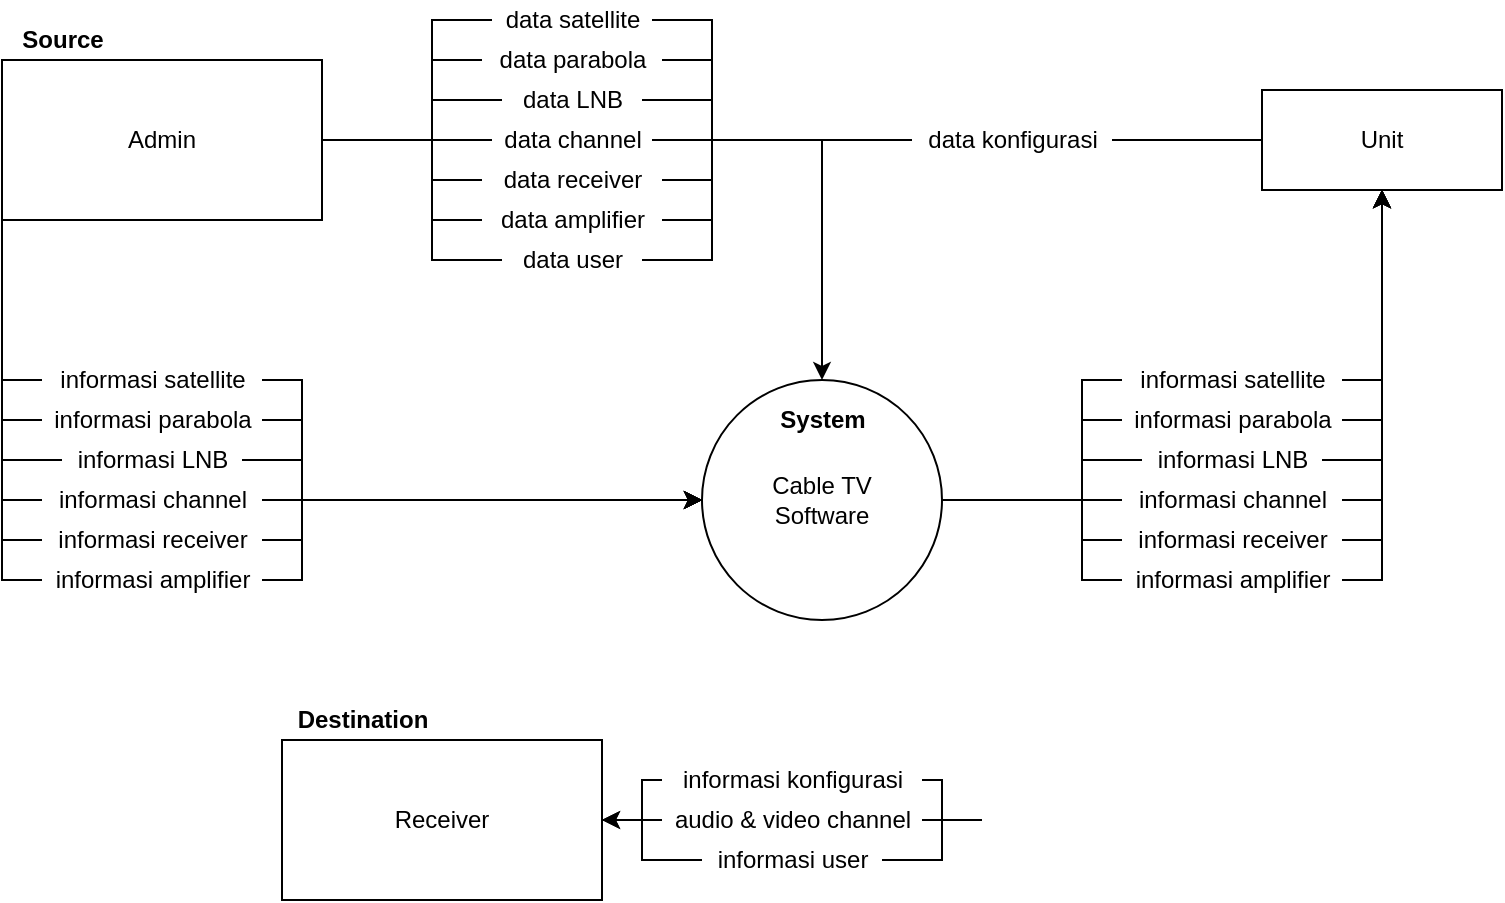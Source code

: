 <mxfile version="17.5.1" type="github" pages="2"><diagram id="TnXa3KnWxFXh0pdOAn4i" name="DFD"><mxGraphModel dx="1038" dy="579" grid="1" gridSize="10" guides="1" tooltips="1" connect="1" arrows="1" fold="1" page="1" pageScale="1" pageWidth="1500" pageHeight="1500" math="0" shadow="0"><root><mxCell id="0"/><mxCell id="1" parent="0"/><mxCell id="nPiBsg3j6ooxEp2d0kpR-13" value="" style="edgeStyle=elbowEdgeStyle;rounded=0;orthogonalLoop=1;jettySize=auto;html=1;endArrow=none;endFill=0;exitX=1;exitY=0.5;exitDx=0;exitDy=0;" parent="1" source="qv4wmS-5H9IQabFGNiRc-1" target="nPiBsg3j6ooxEp2d0kpR-12" edge="1"><mxGeometry relative="1" as="geometry"><mxPoint x="870" y="750" as="sourcePoint"/><Array as="points"><mxPoint x="900" y="740"/><mxPoint x="890" y="750"/></Array></mxGeometry></mxCell><mxCell id="nPiBsg3j6ooxEp2d0kpR-22" style="edgeStyle=elbowEdgeStyle;rounded=0;orthogonalLoop=1;jettySize=auto;html=1;endArrow=none;endFill=0;" parent="1" target="LUY2C_VmvQBBFvrs0dwJ-114" edge="1"><mxGeometry relative="1" as="geometry"><mxPoint x="820" y="740" as="sourcePoint"/><Array as="points"><mxPoint x="890" y="720"/></Array></mxGeometry></mxCell><mxCell id="nPiBsg3j6ooxEp2d0kpR-23" style="edgeStyle=elbowEdgeStyle;rounded=0;orthogonalLoop=1;jettySize=auto;html=1;exitX=1;exitY=0.5;exitDx=0;exitDy=0;endArrow=none;endFill=0;" parent="1" source="qv4wmS-5H9IQabFGNiRc-1" target="LUY2C_VmvQBBFvrs0dwJ-112" edge="1"><mxGeometry relative="1" as="geometry"><mxPoint x="870" y="750" as="sourcePoint"/><Array as="points"><mxPoint x="890" y="730"/></Array></mxGeometry></mxCell><mxCell id="nPiBsg3j6ooxEp2d0kpR-24" style="edgeStyle=elbowEdgeStyle;rounded=0;orthogonalLoop=1;jettySize=auto;html=1;exitX=1;exitY=0.5;exitDx=0;exitDy=0;endArrow=none;endFill=0;" parent="1" source="qv4wmS-5H9IQabFGNiRc-1" target="LUY2C_VmvQBBFvrs0dwJ-111" edge="1"><mxGeometry relative="1" as="geometry"><mxPoint x="870" y="750" as="sourcePoint"/><Array as="points"><mxPoint x="890" y="720"/><mxPoint x="890" y="730"/></Array></mxGeometry></mxCell><mxCell id="nPiBsg3j6ooxEp2d0kpR-25" style="edgeStyle=elbowEdgeStyle;rounded=0;orthogonalLoop=1;jettySize=auto;html=1;exitX=1;exitY=0.5;exitDx=0;exitDy=0;endArrow=none;endFill=0;" parent="1" source="qv4wmS-5H9IQabFGNiRc-1" target="LUY2C_VmvQBBFvrs0dwJ-110" edge="1"><mxGeometry relative="1" as="geometry"><mxPoint x="870" y="750" as="sourcePoint"/><Array as="points"><mxPoint x="890" y="760"/></Array></mxGeometry></mxCell><mxCell id="nPiBsg3j6ooxEp2d0kpR-26" style="edgeStyle=elbowEdgeStyle;rounded=0;orthogonalLoop=1;jettySize=auto;html=1;exitX=1;exitY=0.5;exitDx=0;exitDy=0;endArrow=none;endFill=0;" parent="1" source="qv4wmS-5H9IQabFGNiRc-1" target="LUY2C_VmvQBBFvrs0dwJ-113" edge="1"><mxGeometry relative="1" as="geometry"><mxPoint x="870" y="750" as="sourcePoint"/><Array as="points"><mxPoint x="890" y="780"/><mxPoint x="890" y="770"/></Array></mxGeometry></mxCell><mxCell id="nPiBsg3j6ooxEp2d0kpR-34" style="edgeStyle=elbowEdgeStyle;rounded=0;orthogonalLoop=1;jettySize=auto;html=1;exitX=0;exitY=0.5;exitDx=0;exitDy=0;endArrow=none;endFill=0;" parent="1" target="nPiBsg3j6ooxEp2d0kpR-29" edge="1"><mxGeometry relative="1" as="geometry"><mxPoint x="840" y="900" as="sourcePoint"/></mxGeometry></mxCell><mxCell id="nPiBsg3j6ooxEp2d0kpR-47" style="edgeStyle=elbowEdgeStyle;rounded=0;orthogonalLoop=1;jettySize=auto;html=1;exitX=0;exitY=0.5;exitDx=0;exitDy=0;endArrow=none;endFill=0;" parent="1" target="nPiBsg3j6ooxEp2d0kpR-44" edge="1"><mxGeometry relative="1" as="geometry"><Array as="points"><mxPoint x="820" y="880"/></Array><mxPoint x="840" y="900" as="sourcePoint"/></mxGeometry></mxCell><mxCell id="qv4wmS-5H9IQabFGNiRc-1" value="Cable TV&lt;br&gt;Software" style="ellipse;whiteSpace=wrap;html=1;aspect=fixed;" parent="1" vertex="1"><mxGeometry x="700" y="680" width="120" height="120" as="geometry"/></mxCell><mxCell id="LUY2C_VmvQBBFvrs0dwJ-45" style="edgeStyle=orthogonalEdgeStyle;rounded=0;orthogonalLoop=1;jettySize=auto;html=1;exitX=1;exitY=0.5;exitDx=0;exitDy=0;endArrow=none;endFill=0;" parent="1" source="qv4wmS-5H9IQabFGNiRc-4" target="LUY2C_VmvQBBFvrs0dwJ-17" edge="1"><mxGeometry relative="1" as="geometry"><Array as="points"><mxPoint x="565" y="560"/><mxPoint x="565" y="580"/></Array></mxGeometry></mxCell><mxCell id="qv4wmS-5H9IQabFGNiRc-4" value="Admin" style="rounded=0;whiteSpace=wrap;html=1;" parent="1" vertex="1"><mxGeometry x="350" y="520" width="160" height="80" as="geometry"/></mxCell><mxCell id="LUY2C_VmvQBBFvrs0dwJ-80" value="" style="edgeStyle=elbowEdgeStyle;rounded=0;orthogonalLoop=1;jettySize=auto;html=1;endArrow=none;endFill=0;" parent="1" source="LUY2C_VmvQBBFvrs0dwJ-3" edge="1"><mxGeometry relative="1" as="geometry"><mxPoint x="760" y="560" as="targetPoint"/><Array as="points"><mxPoint x="705" y="560"/><mxPoint x="785" y="590"/></Array></mxGeometry></mxCell><mxCell id="LUY2C_VmvQBBFvrs0dwJ-3" value="data channel" style="text;html=1;align=center;verticalAlign=middle;resizable=0;points=[];autosize=1;strokeColor=none;fillColor=none;" parent="1" vertex="1"><mxGeometry x="595" y="550" width="80" height="20" as="geometry"/></mxCell><mxCell id="LUY2C_VmvQBBFvrs0dwJ-9" value="" style="edgeStyle=orthogonalEdgeStyle;rounded=0;orthogonalLoop=1;jettySize=auto;html=1;exitX=1;exitY=0.5;exitDx=0;exitDy=0;entryX=0;entryY=0.5;entryDx=0;entryDy=0;endArrow=none;" parent="1" source="qv4wmS-5H9IQabFGNiRc-4" target="LUY2C_VmvQBBFvrs0dwJ-3" edge="1"><mxGeometry relative="1" as="geometry"><mxPoint x="585" y="560" as="sourcePoint"/><mxPoint x="815.0" y="560" as="targetPoint"/><Array as="points"><mxPoint x="565" y="560"/><mxPoint x="565" y="560"/></Array></mxGeometry></mxCell><mxCell id="LUY2C_VmvQBBFvrs0dwJ-14" value="Unit" style="whiteSpace=wrap;html=1;" parent="1" vertex="1"><mxGeometry x="980" y="535" width="120" height="50" as="geometry"/></mxCell><mxCell id="LUY2C_VmvQBBFvrs0dwJ-84" style="edgeStyle=elbowEdgeStyle;rounded=0;orthogonalLoop=1;jettySize=auto;html=1;endArrow=none;endFill=0;" parent="1" source="LUY2C_VmvQBBFvrs0dwJ-17" edge="1"><mxGeometry relative="1" as="geometry"><mxPoint x="760" y="560" as="targetPoint"/><Array as="points"><mxPoint x="705" y="580"/><mxPoint x="785" y="620"/></Array></mxGeometry></mxCell><mxCell id="LUY2C_VmvQBBFvrs0dwJ-17" value="data receiver" style="text;html=1;align=center;verticalAlign=middle;resizable=0;points=[];autosize=1;strokeColor=none;fillColor=none;" parent="1" vertex="1"><mxGeometry x="590" y="570" width="90" height="20" as="geometry"/></mxCell><mxCell id="LUY2C_VmvQBBFvrs0dwJ-83" style="edgeStyle=elbowEdgeStyle;rounded=0;orthogonalLoop=1;jettySize=auto;html=1;endArrow=none;endFill=0;" parent="1" source="LUY2C_VmvQBBFvrs0dwJ-20" edge="1"><mxGeometry relative="1" as="geometry"><mxPoint x="755" y="560" as="targetPoint"/><Array as="points"><mxPoint x="705" y="600"/><mxPoint x="785" y="630"/></Array></mxGeometry></mxCell><mxCell id="LUY2C_VmvQBBFvrs0dwJ-20" value="data amplifier" style="text;html=1;align=center;verticalAlign=middle;resizable=0;points=[];autosize=1;strokeColor=none;fillColor=none;" parent="1" vertex="1"><mxGeometry x="590" y="590" width="90" height="20" as="geometry"/></mxCell><mxCell id="LUY2C_VmvQBBFvrs0dwJ-82" style="edgeStyle=elbowEdgeStyle;rounded=0;orthogonalLoop=1;jettySize=auto;html=1;endArrow=none;endFill=0;" parent="1" edge="1"><mxGeometry relative="1" as="geometry"><mxPoint x="670" y="620" as="sourcePoint"/><mxPoint x="725" y="560" as="targetPoint"/><Array as="points"><mxPoint x="705" y="620"/><mxPoint x="785" y="620"/></Array></mxGeometry></mxCell><mxCell id="LUY2C_VmvQBBFvrs0dwJ-23" value="data user" style="text;html=1;align=center;verticalAlign=middle;resizable=0;points=[];autosize=1;strokeColor=none;fillColor=none;" parent="1" vertex="1"><mxGeometry x="600" y="610" width="70" height="20" as="geometry"/></mxCell><mxCell id="LUY2C_VmvQBBFvrs0dwJ-85" style="edgeStyle=elbowEdgeStyle;rounded=0;orthogonalLoop=1;jettySize=auto;html=1;endArrow=none;endFill=0;" parent="1" source="LUY2C_VmvQBBFvrs0dwJ-26" edge="1"><mxGeometry relative="1" as="geometry"><mxPoint x="745" y="560" as="targetPoint"/><Array as="points"><mxPoint x="705" y="560"/><mxPoint x="695" y="540"/><mxPoint x="705" y="550"/><mxPoint x="785" y="640"/></Array></mxGeometry></mxCell><mxCell id="LUY2C_VmvQBBFvrs0dwJ-26" value="data LNB" style="text;html=1;align=center;verticalAlign=middle;resizable=0;points=[];autosize=1;strokeColor=none;fillColor=none;" parent="1" vertex="1"><mxGeometry x="600" y="530" width="70" height="20" as="geometry"/></mxCell><mxCell id="LUY2C_VmvQBBFvrs0dwJ-27" value="" style="edgeStyle=orthogonalEdgeStyle;rounded=0;orthogonalLoop=1;jettySize=auto;html=1;entryX=0;entryY=0.5;entryDx=0;entryDy=0;endArrow=none;exitX=1;exitY=0.5;exitDx=0;exitDy=0;" parent="1" source="qv4wmS-5H9IQabFGNiRc-4" target="LUY2C_VmvQBBFvrs0dwJ-26" edge="1"><mxGeometry relative="1" as="geometry"><mxPoint x="605" y="540" as="sourcePoint"/><mxPoint x="815.0" y="540" as="targetPoint"/><Array as="points"><mxPoint x="565" y="560"/><mxPoint x="565" y="540"/></Array></mxGeometry></mxCell><mxCell id="LUY2C_VmvQBBFvrs0dwJ-86" style="edgeStyle=elbowEdgeStyle;rounded=0;orthogonalLoop=1;jettySize=auto;html=1;endArrow=none;endFill=0;" parent="1" source="LUY2C_VmvQBBFvrs0dwJ-29" edge="1"><mxGeometry relative="1" as="geometry"><mxPoint x="735" y="560" as="targetPoint"/><Array as="points"><mxPoint x="705" y="520"/><mxPoint x="705" y="530"/><mxPoint x="695" y="520"/><mxPoint x="705" y="530"/><mxPoint x="785" y="650"/></Array></mxGeometry></mxCell><mxCell id="LUY2C_VmvQBBFvrs0dwJ-29" value="data parabola" style="text;html=1;align=center;verticalAlign=middle;resizable=0;points=[];autosize=1;strokeColor=none;fillColor=none;" parent="1" vertex="1"><mxGeometry x="590" y="510" width="90" height="20" as="geometry"/></mxCell><mxCell id="LUY2C_VmvQBBFvrs0dwJ-30" value="" style="edgeStyle=orthogonalEdgeStyle;rounded=0;orthogonalLoop=1;jettySize=auto;html=1;exitX=1;exitY=0.5;exitDx=0;exitDy=0;entryX=0;entryY=0.5;entryDx=0;entryDy=0;endArrow=none;" parent="1" source="qv4wmS-5H9IQabFGNiRc-4" target="LUY2C_VmvQBBFvrs0dwJ-29" edge="1"><mxGeometry relative="1" as="geometry"><mxPoint x="605" y="520" as="sourcePoint"/><mxPoint x="815.0" y="520" as="targetPoint"/><Array as="points"><mxPoint x="565" y="560"/><mxPoint x="565" y="520"/></Array></mxGeometry></mxCell><mxCell id="nPiBsg3j6ooxEp2d0kpR-30" style="edgeStyle=elbowEdgeStyle;rounded=0;orthogonalLoop=1;jettySize=auto;html=1;endArrow=none;endFill=0;" parent="1" source="LUY2C_VmvQBBFvrs0dwJ-32" edge="1"><mxGeometry relative="1" as="geometry"><mxPoint x="760" y="560" as="targetPoint"/><Array as="points"><mxPoint x="705" y="550"/><mxPoint x="725" y="590"/></Array></mxGeometry></mxCell><mxCell id="LUY2C_VmvQBBFvrs0dwJ-32" value="data satellite" style="text;html=1;align=center;verticalAlign=middle;resizable=0;points=[];autosize=1;strokeColor=none;fillColor=none;" parent="1" vertex="1"><mxGeometry x="595" y="490" width="80" height="20" as="geometry"/></mxCell><mxCell id="LUY2C_VmvQBBFvrs0dwJ-33" value="" style="edgeStyle=orthogonalEdgeStyle;rounded=0;orthogonalLoop=1;jettySize=auto;html=1;exitX=1;exitY=0.5;exitDx=0;exitDy=0;entryX=0;entryY=0.5;entryDx=0;entryDy=0;endArrow=none;" parent="1" source="qv4wmS-5H9IQabFGNiRc-4" target="LUY2C_VmvQBBFvrs0dwJ-32" edge="1"><mxGeometry relative="1" as="geometry"><mxPoint x="605" y="500" as="sourcePoint"/><mxPoint x="815.0" y="500" as="targetPoint"/><Array as="points"><mxPoint x="565" y="560"/><mxPoint x="565" y="500"/></Array></mxGeometry></mxCell><mxCell id="LUY2C_VmvQBBFvrs0dwJ-37" value="System" style="text;html=1;align=center;verticalAlign=middle;resizable=0;points=[];autosize=1;strokeColor=none;fillColor=none;fontStyle=1" parent="1" vertex="1"><mxGeometry x="730" y="690" width="60" height="20" as="geometry"/></mxCell><mxCell id="LUY2C_VmvQBBFvrs0dwJ-47" style="edgeStyle=orthogonalEdgeStyle;rounded=0;orthogonalLoop=1;jettySize=auto;html=1;exitX=1;exitY=0.5;exitDx=0;exitDy=0;endArrow=none;endFill=0;" parent="1" source="qv4wmS-5H9IQabFGNiRc-4" edge="1"><mxGeometry relative="1" as="geometry"><mxPoint x="600" y="620" as="targetPoint"/><Array as="points"><mxPoint x="565" y="560"/><mxPoint x="565" y="620"/></Array></mxGeometry></mxCell><mxCell id="LUY2C_VmvQBBFvrs0dwJ-46" style="edgeStyle=orthogonalEdgeStyle;rounded=0;orthogonalLoop=1;jettySize=auto;html=1;exitX=1;exitY=0.5;exitDx=0;exitDy=0;endArrow=none;endFill=0;" parent="1" source="qv4wmS-5H9IQabFGNiRc-4" target="LUY2C_VmvQBBFvrs0dwJ-20" edge="1"><mxGeometry relative="1" as="geometry"><Array as="points"><mxPoint x="565" y="560"/><mxPoint x="565" y="600"/></Array></mxGeometry></mxCell><mxCell id="LUY2C_VmvQBBFvrs0dwJ-74" value="" style="edgeStyle=elbowEdgeStyle;rounded=0;orthogonalLoop=1;jettySize=auto;html=1;endArrow=classic;endFill=1;entryX=0.5;entryY=0;entryDx=0;entryDy=0;" parent="1" source="LUY2C_VmvQBBFvrs0dwJ-52" target="qv4wmS-5H9IQabFGNiRc-1" edge="1"><mxGeometry relative="1" as="geometry"><Array as="points"><mxPoint x="760" y="560"/><mxPoint x="760" y="610"/><mxPoint x="760" y="610"/><mxPoint x="760" y="570"/></Array></mxGeometry></mxCell><mxCell id="nPiBsg3j6ooxEp2d0kpR-3" value="" style="edgeStyle=elbowEdgeStyle;rounded=0;orthogonalLoop=1;jettySize=auto;html=1;endArrow=none;endFill=0;" parent="1" source="LUY2C_VmvQBBFvrs0dwJ-52" target="LUY2C_VmvQBBFvrs0dwJ-14" edge="1"><mxGeometry relative="1" as="geometry"/></mxCell><mxCell id="LUY2C_VmvQBBFvrs0dwJ-52" value="data konfigurasi" style="text;html=1;align=center;verticalAlign=middle;resizable=0;points=[];autosize=1;strokeColor=none;fillColor=none;" parent="1" vertex="1"><mxGeometry x="805" y="550" width="100" height="20" as="geometry"/></mxCell><mxCell id="LUY2C_VmvQBBFvrs0dwJ-64" value="Receiver" style="whiteSpace=wrap;html=1;" parent="1" vertex="1"><mxGeometry x="490" y="860" width="160" height="80" as="geometry"/></mxCell><mxCell id="LUY2C_VmvQBBFvrs0dwJ-66" value="Source" style="text;html=1;align=center;verticalAlign=middle;resizable=0;points=[];autosize=1;strokeColor=none;fillColor=none;fontStyle=1" parent="1" vertex="1"><mxGeometry x="350" y="500" width="60" height="20" as="geometry"/></mxCell><mxCell id="LUY2C_VmvQBBFvrs0dwJ-67" value="Destination&lt;br&gt;" style="text;html=1;align=center;verticalAlign=middle;resizable=0;points=[];autosize=1;strokeColor=none;fillColor=none;fontStyle=1" parent="1" vertex="1"><mxGeometry x="490" y="840" width="80" height="20" as="geometry"/></mxCell><mxCell id="LUY2C_VmvQBBFvrs0dwJ-107" style="edgeStyle=elbowEdgeStyle;rounded=0;orthogonalLoop=1;jettySize=auto;html=1;exitX=0.5;exitY=1;exitDx=0;exitDy=0;endArrow=none;endFill=0;" parent="1" edge="1"><mxGeometry relative="1" as="geometry"><mxPoint x="1040" y="580" as="sourcePoint"/><mxPoint x="1040" y="580" as="targetPoint"/></mxGeometry></mxCell><mxCell id="nPiBsg3j6ooxEp2d0kpR-19" style="edgeStyle=elbowEdgeStyle;rounded=0;orthogonalLoop=1;jettySize=auto;html=1;endArrow=classic;endFill=1;entryX=0.5;entryY=1;entryDx=0;entryDy=0;" parent="1" source="LUY2C_VmvQBBFvrs0dwJ-110" target="LUY2C_VmvQBBFvrs0dwJ-14" edge="1"><mxGeometry relative="1" as="geometry"><mxPoint x="1040" y="590" as="targetPoint"/><Array as="points"><mxPoint x="1040" y="660"/></Array></mxGeometry></mxCell><mxCell id="LUY2C_VmvQBBFvrs0dwJ-110" value="informasi receiver" style="text;html=1;align=center;verticalAlign=middle;resizable=0;points=[];autosize=1;strokeColor=none;fillColor=none;" parent="1" vertex="1"><mxGeometry x="910" y="750" width="110" height="20" as="geometry"/></mxCell><mxCell id="nPiBsg3j6ooxEp2d0kpR-21" style="edgeStyle=elbowEdgeStyle;rounded=0;orthogonalLoop=1;jettySize=auto;html=1;endArrow=classic;endFill=1;entryX=0.5;entryY=1;entryDx=0;entryDy=0;" parent="1" source="LUY2C_VmvQBBFvrs0dwJ-111" target="LUY2C_VmvQBBFvrs0dwJ-14" edge="1"><mxGeometry relative="1" as="geometry"><mxPoint x="1040" y="590" as="targetPoint"/><Array as="points"><mxPoint x="1040" y="620"/></Array></mxGeometry></mxCell><mxCell id="LUY2C_VmvQBBFvrs0dwJ-111" value="informasi LNB" style="text;html=1;align=center;verticalAlign=middle;resizable=0;points=[];autosize=1;strokeColor=none;fillColor=none;" parent="1" vertex="1"><mxGeometry x="920" y="710" width="90" height="20" as="geometry"/></mxCell><mxCell id="nPiBsg3j6ooxEp2d0kpR-16" style="edgeStyle=elbowEdgeStyle;rounded=0;orthogonalLoop=1;jettySize=auto;html=1;endArrow=classic;endFill=1;entryX=0.5;entryY=1;entryDx=0;entryDy=0;" parent="1" source="LUY2C_VmvQBBFvrs0dwJ-112" target="LUY2C_VmvQBBFvrs0dwJ-14" edge="1"><mxGeometry relative="1" as="geometry"><mxPoint x="1040" y="590" as="targetPoint"/><Array as="points"><mxPoint x="1040" y="660"/></Array></mxGeometry></mxCell><mxCell id="LUY2C_VmvQBBFvrs0dwJ-112" value="informasi parabola" style="text;html=1;align=center;verticalAlign=middle;resizable=0;points=[];autosize=1;strokeColor=none;fillColor=none;" parent="1" vertex="1"><mxGeometry x="910" y="690" width="110" height="20" as="geometry"/></mxCell><mxCell id="nPiBsg3j6ooxEp2d0kpR-20" style="edgeStyle=elbowEdgeStyle;rounded=0;orthogonalLoop=1;jettySize=auto;html=1;endArrow=classic;endFill=1;entryX=0.5;entryY=1;entryDx=0;entryDy=0;" parent="1" source="LUY2C_VmvQBBFvrs0dwJ-113" target="LUY2C_VmvQBBFvrs0dwJ-14" edge="1"><mxGeometry relative="1" as="geometry"><mxPoint x="1040" y="590" as="targetPoint"/><Array as="points"><mxPoint x="1040" y="660"/></Array></mxGeometry></mxCell><mxCell id="LUY2C_VmvQBBFvrs0dwJ-113" value="informasi amplifier" style="text;html=1;align=center;verticalAlign=middle;resizable=0;points=[];autosize=1;strokeColor=none;fillColor=none;" parent="1" vertex="1"><mxGeometry x="910" y="770" width="110" height="20" as="geometry"/></mxCell><mxCell id="nPiBsg3j6ooxEp2d0kpR-17" style="edgeStyle=elbowEdgeStyle;rounded=0;orthogonalLoop=1;jettySize=auto;html=1;endArrow=classic;endFill=1;entryX=0.5;entryY=1;entryDx=0;entryDy=0;" parent="1" source="LUY2C_VmvQBBFvrs0dwJ-114" target="LUY2C_VmvQBBFvrs0dwJ-14" edge="1"><mxGeometry relative="1" as="geometry"><mxPoint x="1040" y="590" as="targetPoint"/><Array as="points"><mxPoint x="1040" y="660"/></Array></mxGeometry></mxCell><mxCell id="LUY2C_VmvQBBFvrs0dwJ-114" value="informasi satellite" style="text;html=1;align=center;verticalAlign=middle;resizable=0;points=[];autosize=1;strokeColor=none;fillColor=none;" parent="1" vertex="1"><mxGeometry x="910" y="670" width="110" height="20" as="geometry"/></mxCell><mxCell id="nPiBsg3j6ooxEp2d0kpR-14" style="edgeStyle=elbowEdgeStyle;rounded=0;orthogonalLoop=1;jettySize=auto;html=1;endArrow=classic;endFill=1;entryX=0.5;entryY=1;entryDx=0;entryDy=0;" parent="1" source="nPiBsg3j6ooxEp2d0kpR-12" target="LUY2C_VmvQBBFvrs0dwJ-14" edge="1"><mxGeometry relative="1" as="geometry"><mxPoint x="1040" y="590" as="targetPoint"/><Array as="points"><mxPoint x="1040" y="670"/></Array></mxGeometry></mxCell><mxCell id="nPiBsg3j6ooxEp2d0kpR-12" value="informasi channel" style="text;html=1;align=center;verticalAlign=middle;resizable=0;points=[];autosize=1;strokeColor=none;fillColor=none;" parent="1" vertex="1"><mxGeometry x="910" y="730" width="110" height="20" as="geometry"/></mxCell><mxCell id="nPiBsg3j6ooxEp2d0kpR-35" value="" style="edgeStyle=elbowEdgeStyle;rounded=0;orthogonalLoop=1;jettySize=auto;html=1;endArrow=classic;endFill=1;" parent="1" source="nPiBsg3j6ooxEp2d0kpR-29" target="LUY2C_VmvQBBFvrs0dwJ-64" edge="1"><mxGeometry relative="1" as="geometry"/></mxCell><mxCell id="nPiBsg3j6ooxEp2d0kpR-29" value="audio &amp;amp; video channel" style="text;html=1;align=center;verticalAlign=middle;resizable=0;points=[];autosize=1;strokeColor=none;fillColor=none;" parent="1" vertex="1"><mxGeometry x="680" y="890" width="130" height="20" as="geometry"/></mxCell><mxCell id="nPiBsg3j6ooxEp2d0kpR-41" style="edgeStyle=elbowEdgeStyle;rounded=0;orthogonalLoop=1;jettySize=auto;html=1;exitX=0;exitY=0.5;exitDx=0;exitDy=0;endArrow=none;endFill=0;" parent="1" target="nPiBsg3j6ooxEp2d0kpR-43" edge="1"><mxGeometry relative="1" as="geometry"><mxPoint x="840" y="900" as="sourcePoint"/><Array as="points"><mxPoint x="820" y="920"/></Array></mxGeometry></mxCell><mxCell id="nPiBsg3j6ooxEp2d0kpR-42" value="" style="edgeStyle=elbowEdgeStyle;rounded=0;orthogonalLoop=1;jettySize=auto;html=1;endArrow=classic;endFill=1;entryX=1;entryY=0.5;entryDx=0;entryDy=0;" parent="1" source="nPiBsg3j6ooxEp2d0kpR-43" target="LUY2C_VmvQBBFvrs0dwJ-64" edge="1"><mxGeometry relative="1" as="geometry"><mxPoint x="650" y="920" as="targetPoint"/><Array as="points"><mxPoint x="670" y="920"/></Array></mxGeometry></mxCell><mxCell id="nPiBsg3j6ooxEp2d0kpR-43" value="informasi user" style="text;html=1;align=center;verticalAlign=middle;resizable=0;points=[];autosize=1;strokeColor=none;fillColor=none;" parent="1" vertex="1"><mxGeometry x="700" y="910" width="90" height="20" as="geometry"/></mxCell><mxCell id="nPiBsg3j6ooxEp2d0kpR-45" style="edgeStyle=elbowEdgeStyle;rounded=0;orthogonalLoop=1;jettySize=auto;html=1;endArrow=none;endFill=0;" parent="1" source="nPiBsg3j6ooxEp2d0kpR-44" edge="1"><mxGeometry relative="1" as="geometry"><mxPoint x="650" y="900.0" as="targetPoint"/><Array as="points"><mxPoint x="670" y="880"/></Array></mxGeometry></mxCell><mxCell id="nPiBsg3j6ooxEp2d0kpR-44" value="informasi konfigurasi" style="text;html=1;align=center;verticalAlign=middle;resizable=0;points=[];autosize=1;strokeColor=none;fillColor=none;" parent="1" vertex="1"><mxGeometry x="680" y="870" width="130" height="20" as="geometry"/></mxCell><mxCell id="o5lsbOI9T4I0_Cmko5cn-1" value="" style="edgeStyle=elbowEdgeStyle;rounded=0;orthogonalLoop=1;jettySize=auto;html=1;endArrow=none;endFill=0;" parent="1" target="o5lsbOI9T4I0_Cmko5cn-19" edge="1"><mxGeometry relative="1" as="geometry"><mxPoint x="430" y="600" as="sourcePoint"/><Array as="points"><mxPoint x="350" y="680"/><mxPoint x="350" y="750"/></Array></mxGeometry></mxCell><mxCell id="o5lsbOI9T4I0_Cmko5cn-2" style="edgeStyle=elbowEdgeStyle;rounded=0;orthogonalLoop=1;jettySize=auto;html=1;endArrow=none;endFill=0;exitX=0.5;exitY=1;exitDx=0;exitDy=0;" parent="1" source="qv4wmS-5H9IQabFGNiRc-4" target="o5lsbOI9T4I0_Cmko5cn-17" edge="1"><mxGeometry relative="1" as="geometry"><mxPoint x="280" y="740" as="sourcePoint"/><Array as="points"><mxPoint x="350" y="630"/><mxPoint x="350" y="720"/></Array></mxGeometry></mxCell><mxCell id="o5lsbOI9T4I0_Cmko5cn-3" style="edgeStyle=elbowEdgeStyle;rounded=0;orthogonalLoop=1;jettySize=auto;html=1;exitX=0.5;exitY=1;exitDx=0;exitDy=0;endArrow=none;endFill=0;" parent="1" source="qv4wmS-5H9IQabFGNiRc-4" target="o5lsbOI9T4I0_Cmko5cn-13" edge="1"><mxGeometry relative="1" as="geometry"><mxPoint x="280" y="740" as="sourcePoint"/><Array as="points"><mxPoint x="350" y="650"/><mxPoint x="350" y="730"/></Array></mxGeometry></mxCell><mxCell id="o5lsbOI9T4I0_Cmko5cn-4" style="edgeStyle=elbowEdgeStyle;rounded=0;orthogonalLoop=1;jettySize=auto;html=1;exitX=0.5;exitY=1;exitDx=0;exitDy=0;endArrow=none;endFill=0;" parent="1" source="qv4wmS-5H9IQabFGNiRc-4" target="o5lsbOI9T4I0_Cmko5cn-11" edge="1"><mxGeometry relative="1" as="geometry"><mxPoint x="280" y="740" as="sourcePoint"/><Array as="points"><mxPoint x="350" y="720"/><mxPoint x="350" y="730"/></Array></mxGeometry></mxCell><mxCell id="o5lsbOI9T4I0_Cmko5cn-5" style="edgeStyle=elbowEdgeStyle;rounded=0;orthogonalLoop=1;jettySize=auto;html=1;exitX=0.5;exitY=1;exitDx=0;exitDy=0;endArrow=none;endFill=0;" parent="1" source="qv4wmS-5H9IQabFGNiRc-4" target="o5lsbOI9T4I0_Cmko5cn-9" edge="1"><mxGeometry relative="1" as="geometry"><mxPoint x="280" y="740" as="sourcePoint"/><Array as="points"><mxPoint x="350" y="760"/></Array></mxGeometry></mxCell><mxCell id="o5lsbOI9T4I0_Cmko5cn-6" style="edgeStyle=elbowEdgeStyle;rounded=0;orthogonalLoop=1;jettySize=auto;html=1;exitX=0.5;exitY=1;exitDx=0;exitDy=0;endArrow=none;endFill=0;" parent="1" source="qv4wmS-5H9IQabFGNiRc-4" target="o5lsbOI9T4I0_Cmko5cn-15" edge="1"><mxGeometry relative="1" as="geometry"><mxPoint x="280" y="740" as="sourcePoint"/><Array as="points"><mxPoint x="350" y="620"/><mxPoint x="380" y="620"/><mxPoint x="350" y="610"/><mxPoint x="350" y="780"/><mxPoint x="350" y="770"/></Array></mxGeometry></mxCell><mxCell id="o5lsbOI9T4I0_Cmko5cn-7" style="edgeStyle=elbowEdgeStyle;rounded=0;orthogonalLoop=1;jettySize=auto;html=1;exitX=0.5;exitY=1;exitDx=0;exitDy=0;endArrow=none;endFill=0;" parent="1" edge="1"><mxGeometry relative="1" as="geometry"><mxPoint x="500" y="580" as="sourcePoint"/><mxPoint x="500" y="580" as="targetPoint"/></mxGeometry></mxCell><mxCell id="o5lsbOI9T4I0_Cmko5cn-8" style="edgeStyle=elbowEdgeStyle;rounded=0;orthogonalLoop=1;jettySize=auto;html=1;endArrow=classic;endFill=1;" parent="1" source="o5lsbOI9T4I0_Cmko5cn-9" edge="1"><mxGeometry relative="1" as="geometry"><mxPoint x="700" y="740" as="targetPoint"/><Array as="points"><mxPoint x="500" y="660"/></Array></mxGeometry></mxCell><mxCell id="o5lsbOI9T4I0_Cmko5cn-9" value="informasi receiver" style="text;html=1;align=center;verticalAlign=middle;resizable=0;points=[];autosize=1;strokeColor=none;fillColor=none;" parent="1" vertex="1"><mxGeometry x="370" y="750" width="110" height="20" as="geometry"/></mxCell><mxCell id="o5lsbOI9T4I0_Cmko5cn-10" style="edgeStyle=elbowEdgeStyle;rounded=0;orthogonalLoop=1;jettySize=auto;html=1;endArrow=classic;endFill=1;" parent="1" source="o5lsbOI9T4I0_Cmko5cn-11" edge="1"><mxGeometry relative="1" as="geometry"><mxPoint x="700" y="740" as="targetPoint"/><Array as="points"><mxPoint x="500" y="620"/></Array></mxGeometry></mxCell><mxCell id="o5lsbOI9T4I0_Cmko5cn-11" value="informasi LNB" style="text;html=1;align=center;verticalAlign=middle;resizable=0;points=[];autosize=1;strokeColor=none;fillColor=none;" parent="1" vertex="1"><mxGeometry x="380" y="710" width="90" height="20" as="geometry"/></mxCell><mxCell id="o5lsbOI9T4I0_Cmko5cn-12" style="edgeStyle=elbowEdgeStyle;rounded=0;orthogonalLoop=1;jettySize=auto;html=1;endArrow=classic;endFill=1;entryX=0;entryY=0.5;entryDx=0;entryDy=0;" parent="1" source="o5lsbOI9T4I0_Cmko5cn-13" target="qv4wmS-5H9IQabFGNiRc-1" edge="1"><mxGeometry relative="1" as="geometry"><mxPoint x="500" y="585" as="targetPoint"/><Array as="points"><mxPoint x="500" y="740"/></Array></mxGeometry></mxCell><mxCell id="o5lsbOI9T4I0_Cmko5cn-13" value="informasi parabola" style="text;html=1;align=center;verticalAlign=middle;resizable=0;points=[];autosize=1;strokeColor=none;fillColor=none;" parent="1" vertex="1"><mxGeometry x="370" y="690" width="110" height="20" as="geometry"/></mxCell><mxCell id="o5lsbOI9T4I0_Cmko5cn-14" style="edgeStyle=elbowEdgeStyle;rounded=0;orthogonalLoop=1;jettySize=auto;html=1;endArrow=classic;endFill=1;entryX=0;entryY=0.5;entryDx=0;entryDy=0;" parent="1" source="o5lsbOI9T4I0_Cmko5cn-15" target="qv4wmS-5H9IQabFGNiRc-1" edge="1"><mxGeometry relative="1" as="geometry"><mxPoint x="500" y="585" as="targetPoint"/><Array as="points"><mxPoint x="500" y="740"/></Array></mxGeometry></mxCell><mxCell id="o5lsbOI9T4I0_Cmko5cn-15" value="informasi amplifier" style="text;html=1;align=center;verticalAlign=middle;resizable=0;points=[];autosize=1;strokeColor=none;fillColor=none;" parent="1" vertex="1"><mxGeometry x="370" y="770" width="110" height="20" as="geometry"/></mxCell><mxCell id="o5lsbOI9T4I0_Cmko5cn-16" style="edgeStyle=elbowEdgeStyle;rounded=0;orthogonalLoop=1;jettySize=auto;html=1;endArrow=classic;endFill=1;entryX=0;entryY=0.5;entryDx=0;entryDy=0;" parent="1" source="o5lsbOI9T4I0_Cmko5cn-17" target="qv4wmS-5H9IQabFGNiRc-1" edge="1"><mxGeometry relative="1" as="geometry"><mxPoint x="500" y="585" as="targetPoint"/><Array as="points"><mxPoint x="500" y="740"/></Array></mxGeometry></mxCell><mxCell id="o5lsbOI9T4I0_Cmko5cn-17" value="informasi satellite" style="text;html=1;align=center;verticalAlign=middle;resizable=0;points=[];autosize=1;strokeColor=none;fillColor=none;" parent="1" vertex="1"><mxGeometry x="370" y="670" width="110" height="20" as="geometry"/></mxCell><mxCell id="o5lsbOI9T4I0_Cmko5cn-18" style="edgeStyle=elbowEdgeStyle;rounded=0;orthogonalLoop=1;jettySize=auto;html=1;endArrow=classic;endFill=1;entryX=0;entryY=0.5;entryDx=0;entryDy=0;" parent="1" source="o5lsbOI9T4I0_Cmko5cn-19" target="qv4wmS-5H9IQabFGNiRc-1" edge="1"><mxGeometry relative="1" as="geometry"><mxPoint x="500" y="585" as="targetPoint"/><Array as="points"><mxPoint x="560" y="740"/></Array></mxGeometry></mxCell><mxCell id="o5lsbOI9T4I0_Cmko5cn-19" value="informasi channel" style="text;html=1;align=center;verticalAlign=middle;resizable=0;points=[];autosize=1;strokeColor=none;fillColor=none;" parent="1" vertex="1"><mxGeometry x="370" y="730" width="110" height="20" as="geometry"/></mxCell></root></mxGraphModel></diagram><diagram id="_KlD4hgYSfkL_tTcSZZS" name="ERD"><mxGraphModel grid="1" page="1" gridSize="10" guides="1" tooltips="1" connect="1" arrows="1" fold="1" pageScale="1" pageWidth="1500" pageHeight="1500" math="0" shadow="0"><root><mxCell id="0"/><mxCell id="1" parent="0"/><mxCell id="z6AQ_ZdIFIeg6vGM6wUR-31" value="" style="edgeStyle=none;rounded=0;orthogonalLoop=1;jettySize=auto;html=1;endArrow=none;endFill=0;" edge="1" parent="1" source="Y6eDKHJyhSqBDE-pWzHO-2" target="Y6eDKHJyhSqBDE-pWzHO-3"><mxGeometry relative="1" as="geometry"/></mxCell><mxCell id="z6AQ_ZdIFIeg6vGM6wUR-34" value="" style="edgeStyle=none;rounded=0;orthogonalLoop=1;jettySize=auto;html=1;endArrow=none;endFill=0;" edge="1" parent="1" source="Y6eDKHJyhSqBDE-pWzHO-2" target="z6AQ_ZdIFIeg6vGM6wUR-33"><mxGeometry relative="1" as="geometry"/></mxCell><mxCell id="Y6eDKHJyhSqBDE-pWzHO-2" value="kelola" style="shape=rhombus;perimeter=rhombusPerimeter;whiteSpace=wrap;html=1;align=center;rounded=1;strokeColor=default;" vertex="1" parent="1"><mxGeometry x="430" y="620" width="120" height="60" as="geometry"/></mxCell><mxCell id="Y6eDKHJyhSqBDE-pWzHO-6" value="" style="edgeStyle=none;rounded=0;orthogonalLoop=1;jettySize=auto;html=1;endArrow=none;endFill=0;" edge="1" parent="1" source="Y6eDKHJyhSqBDE-pWzHO-3" target="Y6eDKHJyhSqBDE-pWzHO-5"><mxGeometry relative="1" as="geometry"/></mxCell><mxCell id="z6AQ_ZdIFIeg6vGM6wUR-2" value="" style="edgeStyle=none;rounded=0;orthogonalLoop=1;jettySize=auto;html=1;endArrow=none;endFill=0;" edge="1" parent="1" source="Y6eDKHJyhSqBDE-pWzHO-3" target="z6AQ_ZdIFIeg6vGM6wUR-1"><mxGeometry relative="1" as="geometry"/></mxCell><mxCell id="z6AQ_ZdIFIeg6vGM6wUR-4" style="edgeStyle=none;rounded=0;orthogonalLoop=1;jettySize=auto;html=1;exitX=0;exitY=0.25;exitDx=0;exitDy=0;entryX=1;entryY=0.5;entryDx=0;entryDy=0;endArrow=none;endFill=0;" edge="1" parent="1" source="Y6eDKHJyhSqBDE-pWzHO-3" target="z6AQ_ZdIFIeg6vGM6wUR-3"><mxGeometry relative="1" as="geometry"/></mxCell><mxCell id="Y6eDKHJyhSqBDE-pWzHO-3" value="Admin" style="whiteSpace=wrap;html=1;align=center;rounded=1;strokeColor=default;" vertex="1" parent="1"><mxGeometry x="250" y="620" width="120" height="60" as="geometry"/></mxCell><mxCell id="Y6eDKHJyhSqBDE-pWzHO-5" value="adm_name" style="ellipse;whiteSpace=wrap;html=1;rounded=1;" vertex="1" parent="1"><mxGeometry x="275" y="570" width="70" height="30" as="geometry"/></mxCell><mxCell id="z6AQ_ZdIFIeg6vGM6wUR-1" value="adm_id" style="ellipse;whiteSpace=wrap;html=1;rounded=1;fontStyle=4" vertex="1" parent="1"><mxGeometry x="195" y="580" width="70" height="30" as="geometry"/></mxCell><mxCell id="z6AQ_ZdIFIeg6vGM6wUR-3" value="adm_pass" style="ellipse;whiteSpace=wrap;html=1;rounded=1;" vertex="1" parent="1"><mxGeometry x="150" y="620" width="70" height="30" as="geometry"/></mxCell><mxCell id="z6AQ_ZdIFIeg6vGM6wUR-5" style="edgeStyle=none;rounded=0;orthogonalLoop=1;jettySize=auto;html=1;exitX=0;exitY=0.5;exitDx=0;exitDy=0;entryX=1;entryY=0.5;entryDx=0;entryDy=0;endArrow=none;endFill=0;" edge="1" parent="1" source="Y6eDKHJyhSqBDE-pWzHO-3" target="z6AQ_ZdIFIeg6vGM6wUR-6"><mxGeometry relative="1" as="geometry"><mxPoint x="260" y="680" as="sourcePoint"/></mxGeometry></mxCell><mxCell id="z6AQ_ZdIFIeg6vGM6wUR-6" value="adm_email" style="ellipse;whiteSpace=wrap;html=1;rounded=1;" vertex="1" parent="1"><mxGeometry x="140" y="660" width="70" height="30" as="geometry"/></mxCell><mxCell id="z6AQ_ZdIFIeg6vGM6wUR-14" style="edgeStyle=none;rounded=0;orthogonalLoop=1;jettySize=auto;html=1;exitX=1;exitY=0;exitDx=0;exitDy=0;entryX=0.25;entryY=1;entryDx=0;entryDy=0;endArrow=none;endFill=0;" edge="1" parent="1" source="z6AQ_ZdIFIeg6vGM6wUR-7" target="Y6eDKHJyhSqBDE-pWzHO-3"><mxGeometry relative="1" as="geometry"/></mxCell><mxCell id="z6AQ_ZdIFIeg6vGM6wUR-7" value="adm_address" style="ellipse;whiteSpace=wrap;html=1;rounded=1;" vertex="1" parent="1"><mxGeometry x="185" y="690" width="90" height="30" as="geometry"/></mxCell><mxCell id="z6AQ_ZdIFIeg6vGM6wUR-13" style="edgeStyle=none;rounded=0;orthogonalLoop=1;jettySize=auto;html=1;exitX=0.5;exitY=0;exitDx=0;exitDy=0;entryX=0.5;entryY=1;entryDx=0;entryDy=0;endArrow=none;endFill=0;" edge="1" parent="1" source="z6AQ_ZdIFIeg6vGM6wUR-8" target="Y6eDKHJyhSqBDE-pWzHO-3"><mxGeometry relative="1" as="geometry"/></mxCell><mxCell id="z6AQ_ZdIFIeg6vGM6wUR-8" value="adm_dob" style="ellipse;whiteSpace=wrap;html=1;rounded=1;" vertex="1" parent="1"><mxGeometry x="277.5" y="700" width="65" height="30" as="geometry"/></mxCell><mxCell id="z6AQ_ZdIFIeg6vGM6wUR-32" value="1" style="text;html=1;align=center;verticalAlign=middle;resizable=0;points=[];autosize=1;strokeColor=none;fillColor=none;" vertex="1" parent="1"><mxGeometry x="370" y="630" width="20" height="20" as="geometry"/></mxCell><mxCell id="z6AQ_ZdIFIeg6vGM6wUR-33" value="" style="whiteSpace=wrap;html=1;rounded=1;" vertex="1" parent="1"><mxGeometry x="620" y="620" width="120" height="60" as="geometry"/></mxCell><mxCell id="z6AQ_ZdIFIeg6vGM6wUR-35" value="M" style="text;html=1;align=center;verticalAlign=middle;resizable=0;points=[];autosize=1;strokeColor=none;fillColor=none;" vertex="1" parent="1"><mxGeometry x="590" y="630" width="30" height="20" as="geometry"/></mxCell></root></mxGraphModel></diagram></mxfile>